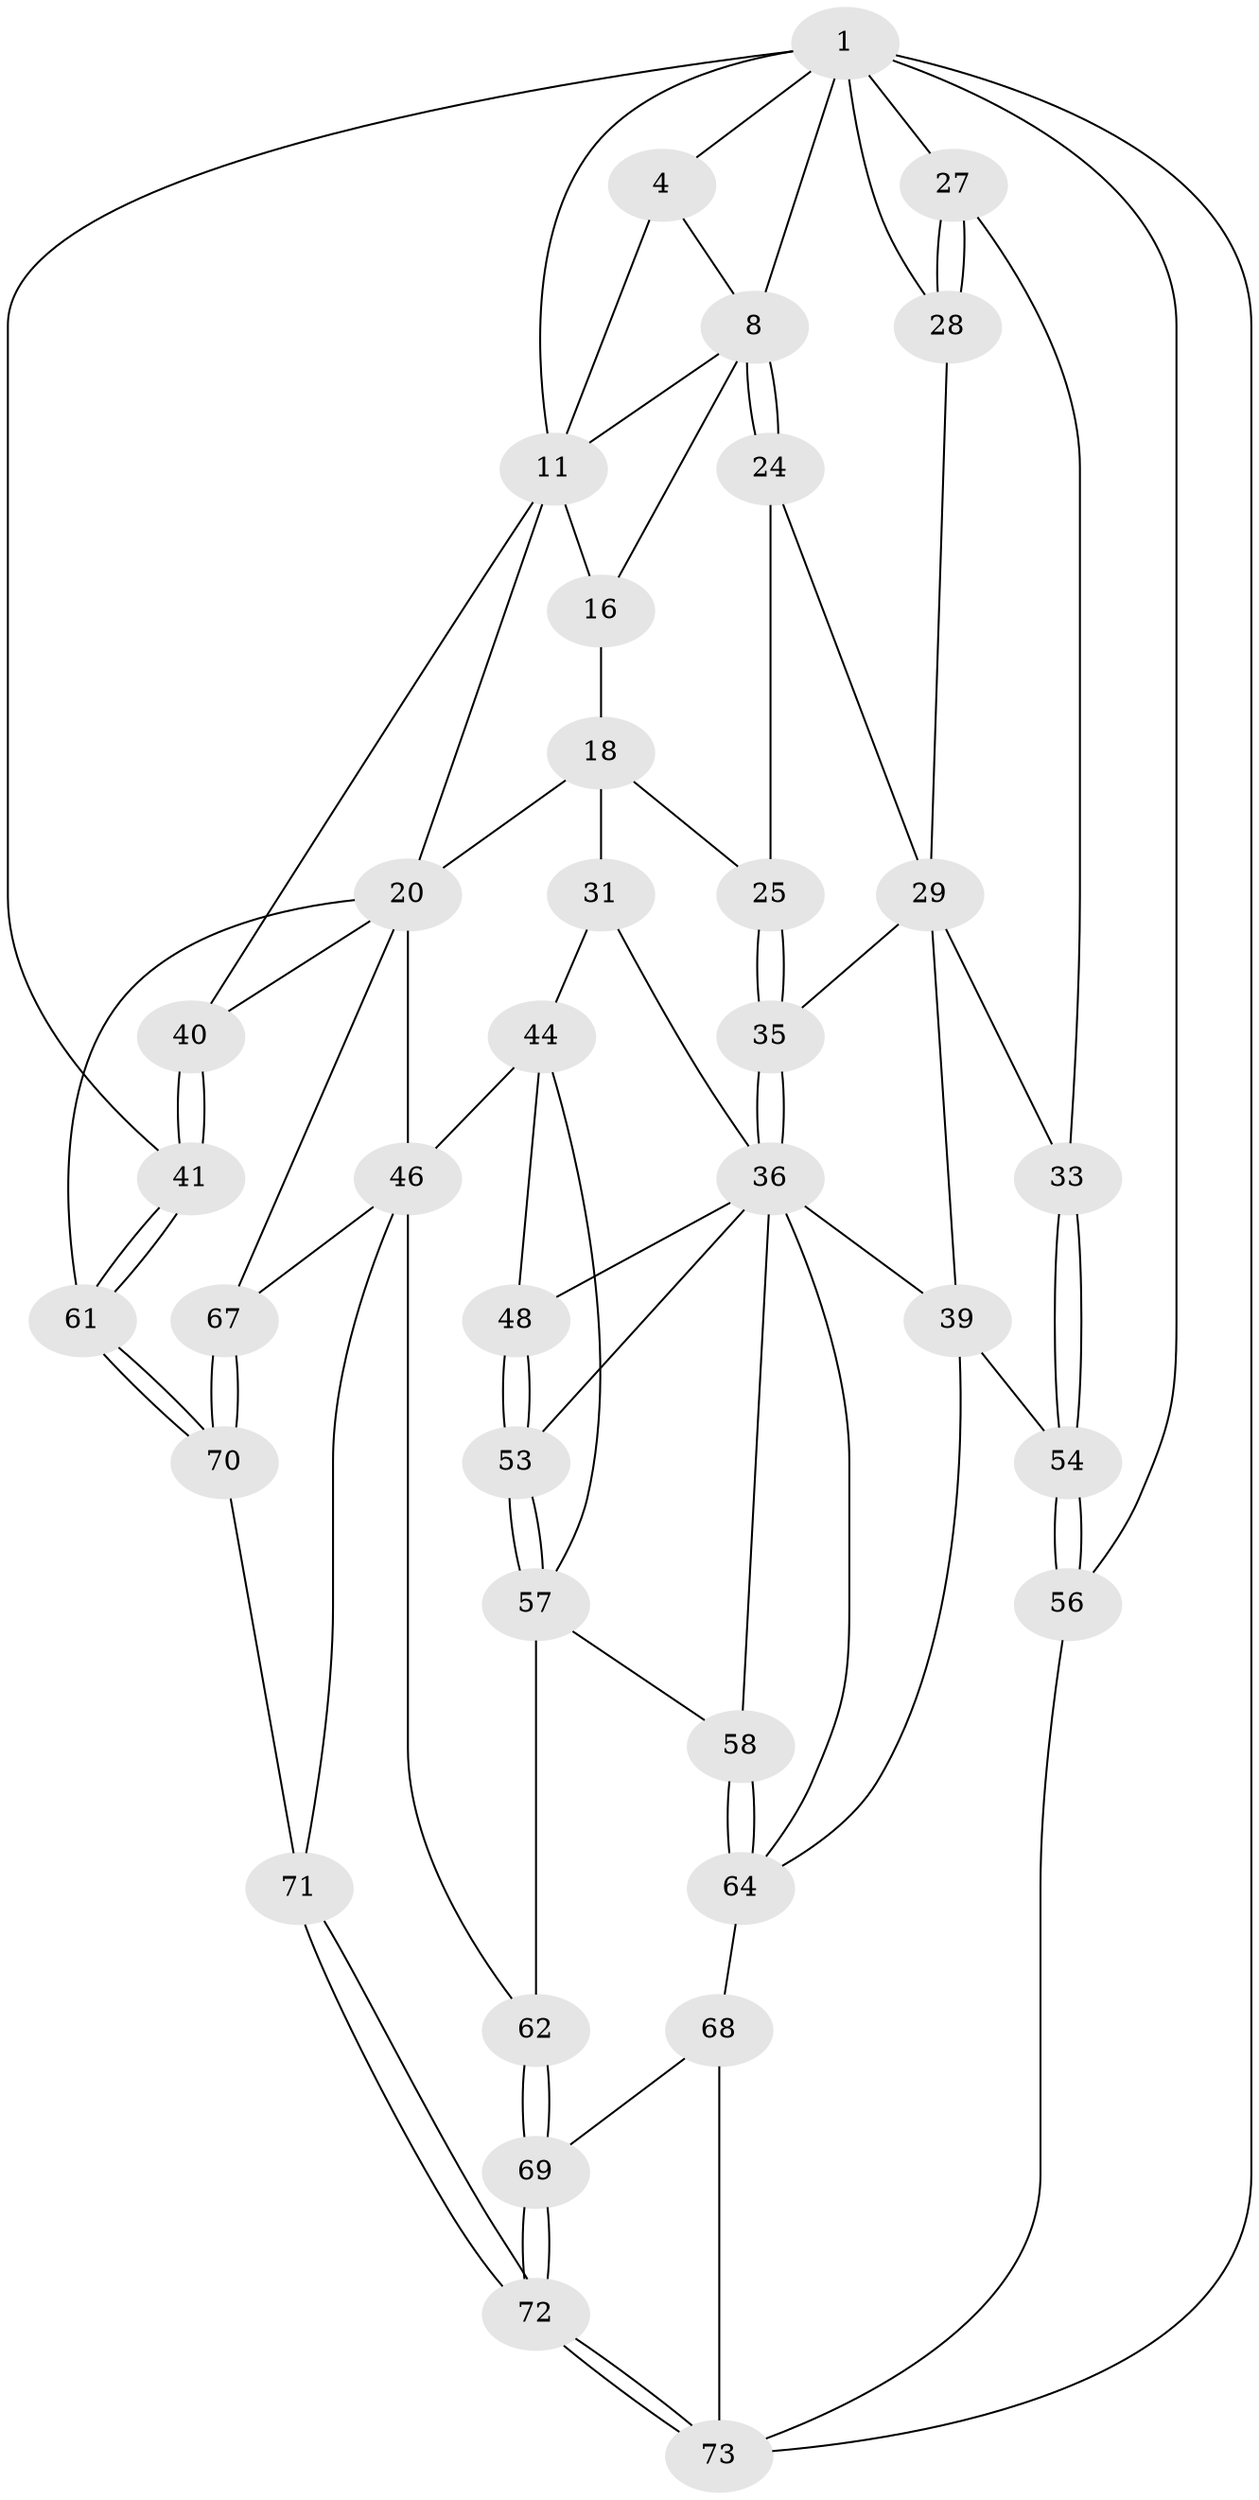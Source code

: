 // original degree distribution, {3: 0.02702702702702703, 6: 0.1891891891891892, 4: 0.21621621621621623, 5: 0.5675675675675675}
// Generated by graph-tools (version 1.1) at 2025/27/03/15/25 16:27:57]
// undirected, 37 vertices, 86 edges
graph export_dot {
graph [start="1"]
  node [color=gray90,style=filled];
  1 [pos="+0.9407410481935743+0",super="+2+7"];
  4 [pos="+0+0",super="+5"];
  8 [pos="+0.7625503716471156+0.22806524427590089",super="+9"];
  11 [pos="+0.28060266072113904+0.12408174441868604",super="+12"];
  16 [pos="+0.4799747369708111+0.26623642249805357",super="+17"];
  18 [pos="+0.38085615643716+0.3758107771652735",super="+19+23"];
  20 [pos="+0.20229135034123383+0.4361907728775305",super="+43+21"];
  24 [pos="+0.7591385769534335+0.2739475610965078"];
  25 [pos="+0.6490884352006894+0.41743500920383264"];
  27 [pos="+1+0.21843325944622502"];
  28 [pos="+0.9705943113856541+0.2360058313511781"];
  29 [pos="+0.9490295589072161+0.4389570667603489",super="+34+30"];
  31 [pos="+0.4689886483493329+0.5097350863376279",super="+32"];
  33 [pos="+1+0.45969979949170975"];
  35 [pos="+0.6738506232183445+0.5147132751559335"];
  36 [pos="+0.636427286759769+0.5836255807832502",super="+50+37"];
  39 [pos="+0.8665145474955483+0.6254075670298115",super="+49"];
  40 [pos="+0+0.570682357698104"];
  41 [pos="+0+1"];
  44 [pos="+0.37046568767557436+0.5691822515503593",super="+45"];
  46 [pos="+0.2589917552378677+0.7231981723320888",super="+63"];
  48 [pos="+0.5574794805288718+0.6436211451508942"];
  53 [pos="+0.5563116938529853+0.6463585892774644"];
  54 [pos="+1+1"];
  56 [pos="+1+1"];
  57 [pos="+0.4697528113168489+0.7026792334193248",super="+59"];
  58 [pos="+0.5927827341614099+0.8073095030590811"];
  61 [pos="+0+0.975908338306749"];
  62 [pos="+0.389059339274593+0.8640261483991114"];
  64 [pos="+0.6613448067541339+0.8425193344960712",super="+65"];
  67 [pos="+0.18260781808050744+0.8417849760819233"];
  68 [pos="+0.7152267793810829+1"];
  69 [pos="+0.39220752720354+0.8871562601549217"];
  70 [pos="+0.13049102118519182+0.9327960894823595"];
  71 [pos="+0.21474323330315867+0.9926944540299003"];
  72 [pos="+0.3086150848028931+1"];
  73 [pos="+0.3097398571156379+1",super="+74"];
  1 -- 4;
  1 -- 56 [weight=2];
  1 -- 73;
  1 -- 27;
  1 -- 41;
  1 -- 8;
  1 -- 28;
  1 -- 11;
  4 -- 11 [weight=2];
  4 -- 8;
  8 -- 24;
  8 -- 24;
  8 -- 16;
  8 -- 11;
  11 -- 16;
  11 -- 40;
  11 -- 20 [weight=2];
  16 -- 18 [weight=2];
  18 -- 20;
  18 -- 31 [weight=2];
  18 -- 25;
  20 -- 67;
  20 -- 40;
  20 -- 61;
  20 -- 46;
  24 -- 25;
  24 -- 29;
  25 -- 35;
  25 -- 35;
  27 -- 28;
  27 -- 28;
  27 -- 33;
  28 -- 29;
  29 -- 33;
  29 -- 39 [weight=2];
  29 -- 35;
  31 -- 44;
  31 -- 36;
  33 -- 54;
  33 -- 54;
  35 -- 36;
  35 -- 36;
  36 -- 64;
  36 -- 53;
  36 -- 58;
  36 -- 39;
  36 -- 48;
  39 -- 54;
  39 -- 64;
  40 -- 41;
  40 -- 41;
  41 -- 61;
  41 -- 61;
  44 -- 48;
  44 -- 57;
  44 -- 46;
  46 -- 62;
  46 -- 67;
  46 -- 71;
  48 -- 53;
  48 -- 53;
  53 -- 57;
  53 -- 57;
  54 -- 56;
  54 -- 56;
  56 -- 73;
  57 -- 58;
  57 -- 62;
  58 -- 64;
  58 -- 64;
  61 -- 70;
  61 -- 70;
  62 -- 69;
  62 -- 69;
  64 -- 68;
  67 -- 70;
  67 -- 70;
  68 -- 69;
  68 -- 73;
  69 -- 72;
  69 -- 72;
  70 -- 71;
  71 -- 72;
  71 -- 72;
  72 -- 73;
  72 -- 73;
}
